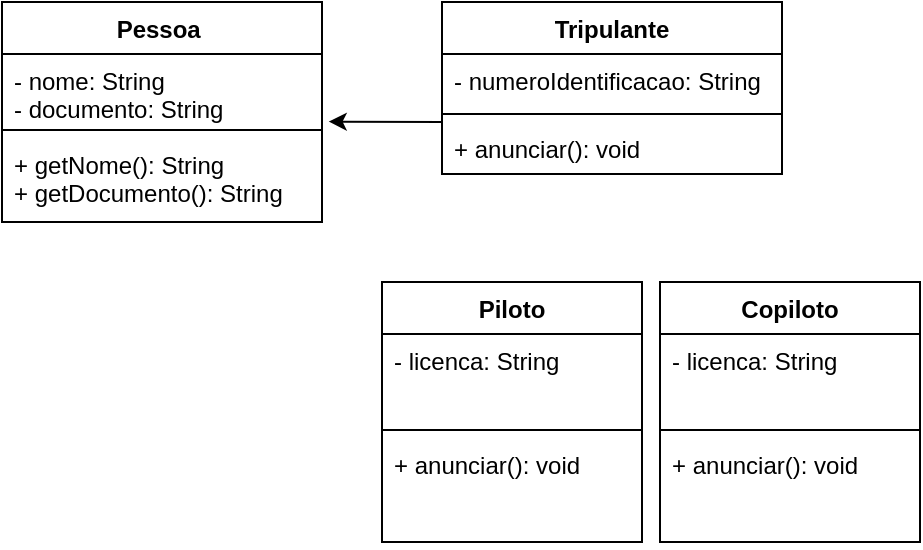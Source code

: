 <mxfile version="28.2.8">
  <diagram name="Página-1" id="MyFSVmAhdw2FAV-8SNYU">
    <mxGraphModel dx="687" dy="417" grid="1" gridSize="10" guides="1" tooltips="1" connect="1" arrows="1" fold="1" page="1" pageScale="1" pageWidth="827" pageHeight="1169" math="0" shadow="0">
      <root>
        <mxCell id="0" />
        <mxCell id="1" parent="0" />
        <mxCell id="O5UL9J-PGg51iqn4pIcP-1" value="Pessoa&amp;nbsp;" style="swimlane;fontStyle=1;align=center;verticalAlign=top;childLayout=stackLayout;horizontal=1;startSize=26;horizontalStack=0;resizeParent=1;resizeParentMax=0;resizeLast=0;collapsible=1;marginBottom=0;whiteSpace=wrap;html=1;" vertex="1" parent="1">
          <mxGeometry x="20" y="30" width="160" height="110" as="geometry" />
        </mxCell>
        <mxCell id="O5UL9J-PGg51iqn4pIcP-2" value="- nome: String&amp;nbsp;&lt;div&gt;- documento: String&amp;nbsp;&lt;/div&gt;" style="text;strokeColor=none;fillColor=none;align=left;verticalAlign=top;spacingLeft=4;spacingRight=4;overflow=hidden;rotatable=0;points=[[0,0.5],[1,0.5]];portConstraint=eastwest;whiteSpace=wrap;html=1;" vertex="1" parent="O5UL9J-PGg51iqn4pIcP-1">
          <mxGeometry y="26" width="160" height="34" as="geometry" />
        </mxCell>
        <mxCell id="O5UL9J-PGg51iqn4pIcP-3" value="" style="line;strokeWidth=1;fillColor=none;align=left;verticalAlign=middle;spacingTop=-1;spacingLeft=3;spacingRight=3;rotatable=0;labelPosition=right;points=[];portConstraint=eastwest;strokeColor=inherit;" vertex="1" parent="O5UL9J-PGg51iqn4pIcP-1">
          <mxGeometry y="60" width="160" height="8" as="geometry" />
        </mxCell>
        <mxCell id="O5UL9J-PGg51iqn4pIcP-4" value="+ getNome(): String&amp;nbsp;&lt;div&gt;+ getDocumento(): String&lt;/div&gt;" style="text;strokeColor=none;fillColor=none;align=left;verticalAlign=top;spacingLeft=4;spacingRight=4;overflow=hidden;rotatable=0;points=[[0,0.5],[1,0.5]];portConstraint=eastwest;whiteSpace=wrap;html=1;" vertex="1" parent="O5UL9J-PGg51iqn4pIcP-1">
          <mxGeometry y="68" width="160" height="42" as="geometry" />
        </mxCell>
        <mxCell id="O5UL9J-PGg51iqn4pIcP-5" value="Tripulante" style="swimlane;fontStyle=1;align=center;verticalAlign=top;childLayout=stackLayout;horizontal=1;startSize=26;horizontalStack=0;resizeParent=1;resizeParentMax=0;resizeLast=0;collapsible=1;marginBottom=0;whiteSpace=wrap;html=1;" vertex="1" parent="1">
          <mxGeometry x="240" y="30" width="170" height="86" as="geometry" />
        </mxCell>
        <mxCell id="O5UL9J-PGg51iqn4pIcP-6" value="- numeroIdentificacao: String" style="text;strokeColor=none;fillColor=none;align=left;verticalAlign=top;spacingLeft=4;spacingRight=4;overflow=hidden;rotatable=0;points=[[0,0.5],[1,0.5]];portConstraint=eastwest;whiteSpace=wrap;html=1;" vertex="1" parent="O5UL9J-PGg51iqn4pIcP-5">
          <mxGeometry y="26" width="170" height="26" as="geometry" />
        </mxCell>
        <mxCell id="O5UL9J-PGg51iqn4pIcP-7" value="" style="line;strokeWidth=1;fillColor=none;align=left;verticalAlign=middle;spacingTop=-1;spacingLeft=3;spacingRight=3;rotatable=0;labelPosition=right;points=[];portConstraint=eastwest;strokeColor=inherit;" vertex="1" parent="O5UL9J-PGg51iqn4pIcP-5">
          <mxGeometry y="52" width="170" height="8" as="geometry" />
        </mxCell>
        <mxCell id="O5UL9J-PGg51iqn4pIcP-8" value="+ anunciar(): void" style="text;strokeColor=none;fillColor=none;align=left;verticalAlign=top;spacingLeft=4;spacingRight=4;overflow=hidden;rotatable=0;points=[[0,0.5],[1,0.5]];portConstraint=eastwest;whiteSpace=wrap;html=1;" vertex="1" parent="O5UL9J-PGg51iqn4pIcP-5">
          <mxGeometry y="60" width="170" height="26" as="geometry" />
        </mxCell>
        <mxCell id="O5UL9J-PGg51iqn4pIcP-14" value="" style="endArrow=classic;html=1;rounded=0;entryX=1.021;entryY=0.994;entryDx=0;entryDy=0;entryPerimeter=0;exitX=0;exitY=0;exitDx=0;exitDy=0;exitPerimeter=0;" edge="1" parent="1" source="O5UL9J-PGg51iqn4pIcP-8" target="O5UL9J-PGg51iqn4pIcP-2">
          <mxGeometry width="50" height="50" relative="1" as="geometry">
            <mxPoint x="190" y="110" as="sourcePoint" />
            <mxPoint x="240" y="60" as="targetPoint" />
          </mxGeometry>
        </mxCell>
        <mxCell id="O5UL9J-PGg51iqn4pIcP-15" value="Piloto" style="swimlane;fontStyle=1;align=center;verticalAlign=top;childLayout=stackLayout;horizontal=1;startSize=26;horizontalStack=0;resizeParent=1;resizeParentMax=0;resizeLast=0;collapsible=1;marginBottom=0;whiteSpace=wrap;html=1;" vertex="1" parent="1">
          <mxGeometry x="210" y="170" width="130" height="130" as="geometry" />
        </mxCell>
        <mxCell id="O5UL9J-PGg51iqn4pIcP-16" value="- licenca: String" style="text;strokeColor=none;fillColor=none;align=left;verticalAlign=top;spacingLeft=4;spacingRight=4;overflow=hidden;rotatable=0;points=[[0,0.5],[1,0.5]];portConstraint=eastwest;whiteSpace=wrap;html=1;" vertex="1" parent="O5UL9J-PGg51iqn4pIcP-15">
          <mxGeometry y="26" width="130" height="44" as="geometry" />
        </mxCell>
        <mxCell id="O5UL9J-PGg51iqn4pIcP-17" value="" style="line;strokeWidth=1;fillColor=none;align=left;verticalAlign=middle;spacingTop=-1;spacingLeft=3;spacingRight=3;rotatable=0;labelPosition=right;points=[];portConstraint=eastwest;strokeColor=inherit;" vertex="1" parent="O5UL9J-PGg51iqn4pIcP-15">
          <mxGeometry y="70" width="130" height="8" as="geometry" />
        </mxCell>
        <mxCell id="O5UL9J-PGg51iqn4pIcP-18" value="+ anunciar(): void" style="text;strokeColor=none;fillColor=none;align=left;verticalAlign=top;spacingLeft=4;spacingRight=4;overflow=hidden;rotatable=0;points=[[0,0.5],[1,0.5]];portConstraint=eastwest;whiteSpace=wrap;html=1;" vertex="1" parent="O5UL9J-PGg51iqn4pIcP-15">
          <mxGeometry y="78" width="130" height="52" as="geometry" />
        </mxCell>
        <mxCell id="O5UL9J-PGg51iqn4pIcP-27" value="Copiloto" style="swimlane;fontStyle=1;align=center;verticalAlign=top;childLayout=stackLayout;horizontal=1;startSize=26;horizontalStack=0;resizeParent=1;resizeParentMax=0;resizeLast=0;collapsible=1;marginBottom=0;whiteSpace=wrap;html=1;" vertex="1" parent="1">
          <mxGeometry x="349" y="170" width="130" height="130" as="geometry" />
        </mxCell>
        <mxCell id="O5UL9J-PGg51iqn4pIcP-28" value="- licenca: String" style="text;strokeColor=none;fillColor=none;align=left;verticalAlign=top;spacingLeft=4;spacingRight=4;overflow=hidden;rotatable=0;points=[[0,0.5],[1,0.5]];portConstraint=eastwest;whiteSpace=wrap;html=1;" vertex="1" parent="O5UL9J-PGg51iqn4pIcP-27">
          <mxGeometry y="26" width="130" height="44" as="geometry" />
        </mxCell>
        <mxCell id="O5UL9J-PGg51iqn4pIcP-29" value="" style="line;strokeWidth=1;fillColor=none;align=left;verticalAlign=middle;spacingTop=-1;spacingLeft=3;spacingRight=3;rotatable=0;labelPosition=right;points=[];portConstraint=eastwest;strokeColor=inherit;" vertex="1" parent="O5UL9J-PGg51iqn4pIcP-27">
          <mxGeometry y="70" width="130" height="8" as="geometry" />
        </mxCell>
        <mxCell id="O5UL9J-PGg51iqn4pIcP-30" value="+ anunciar(): void" style="text;strokeColor=none;fillColor=none;align=left;verticalAlign=top;spacingLeft=4;spacingRight=4;overflow=hidden;rotatable=0;points=[[0,0.5],[1,0.5]];portConstraint=eastwest;whiteSpace=wrap;html=1;" vertex="1" parent="O5UL9J-PGg51iqn4pIcP-27">
          <mxGeometry y="78" width="130" height="52" as="geometry" />
        </mxCell>
      </root>
    </mxGraphModel>
  </diagram>
</mxfile>
